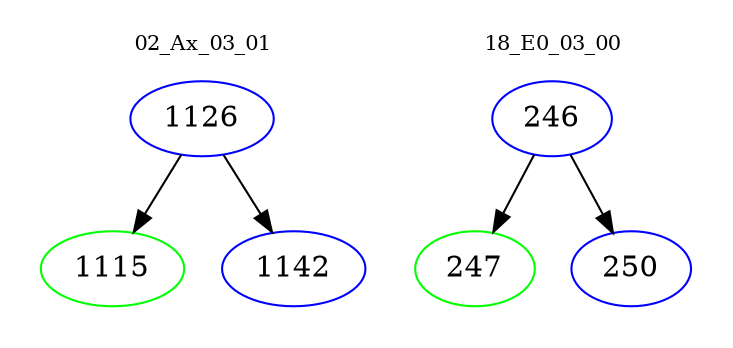 digraph{
subgraph cluster_0 {
color = white
label = "02_Ax_03_01";
fontsize=10;
T0_1126 [label="1126", color="blue"]
T0_1126 -> T0_1115 [color="black"]
T0_1115 [label="1115", color="green"]
T0_1126 -> T0_1142 [color="black"]
T0_1142 [label="1142", color="blue"]
}
subgraph cluster_1 {
color = white
label = "18_E0_03_00";
fontsize=10;
T1_246 [label="246", color="blue"]
T1_246 -> T1_247 [color="black"]
T1_247 [label="247", color="green"]
T1_246 -> T1_250 [color="black"]
T1_250 [label="250", color="blue"]
}
}
